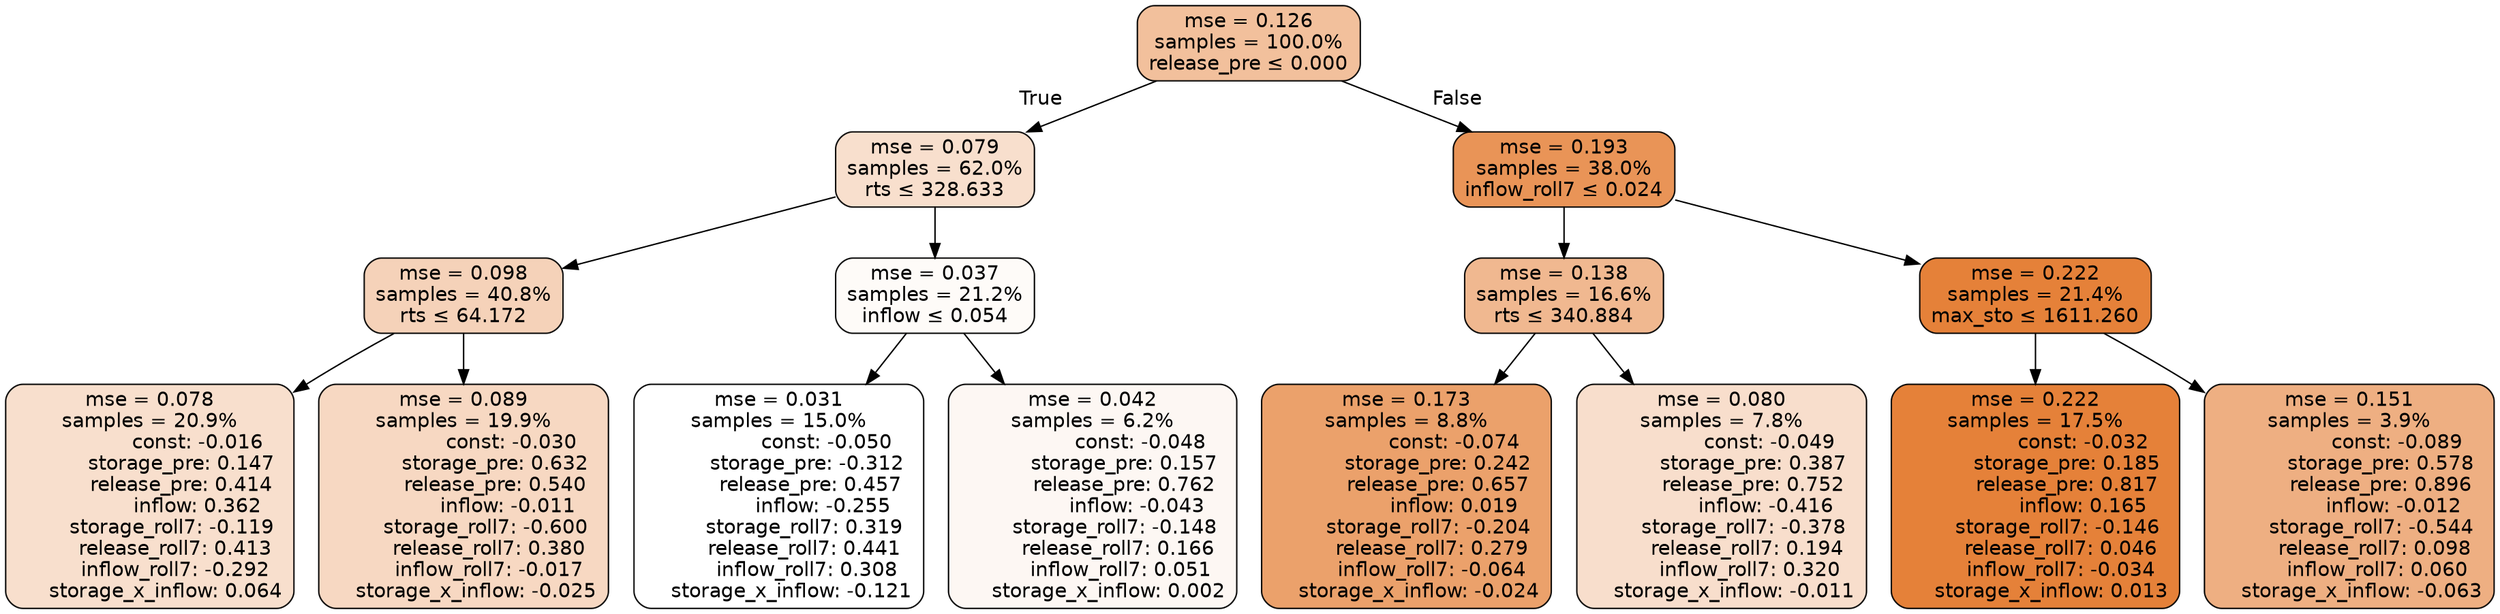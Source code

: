 digraph tree {
bgcolor="transparent"
node [shape=rectangle, style="filled, rounded", color="black", fontname=helvetica] ;
edge [fontname=helvetica] ;
	"0" [label="mse = 0.126
samples = 100.0%
release_pre &le; 0.000", fillcolor="#f2c09c"]
	"1" [label="mse = 0.079
samples = 62.0%
rts &le; 328.633", fillcolor="#f8dfcd"]
	"2" [label="mse = 0.098
samples = 40.8%
rts &le; 64.172", fillcolor="#f5d2b9"]
	"3" [label="mse = 0.078
samples = 20.9%
               const: -0.016
          storage_pre: 0.147
          release_pre: 0.414
               inflow: 0.362
       storage_roll7: -0.119
        release_roll7: 0.413
        inflow_roll7: -0.292
     storage_x_inflow: 0.064", fillcolor="#f8dfcd"]
	"4" [label="mse = 0.089
samples = 19.9%
               const: -0.030
          storage_pre: 0.632
          release_pre: 0.540
              inflow: -0.011
       storage_roll7: -0.600
        release_roll7: 0.380
        inflow_roll7: -0.017
    storage_x_inflow: -0.025", fillcolor="#f7d8c2"]
	"5" [label="mse = 0.037
samples = 21.2%
inflow &le; 0.054", fillcolor="#fefbf8"]
	"6" [label="mse = 0.031
samples = 15.0%
               const: -0.050
         storage_pre: -0.312
          release_pre: 0.457
              inflow: -0.255
        storage_roll7: 0.319
        release_roll7: 0.441
         inflow_roll7: 0.308
    storage_x_inflow: -0.121", fillcolor="#ffffff"]
	"7" [label="mse = 0.042
samples = 6.2%
               const: -0.048
          storage_pre: 0.157
          release_pre: 0.762
              inflow: -0.043
       storage_roll7: -0.148
        release_roll7: 0.166
         inflow_roll7: 0.051
     storage_x_inflow: 0.002", fillcolor="#fdf7f3"]
	"8" [label="mse = 0.193
samples = 38.0%
inflow_roll7 &le; 0.024", fillcolor="#e99457"]
	"9" [label="mse = 0.138
samples = 16.6%
rts &le; 340.884", fillcolor="#f0b890"]
	"10" [label="mse = 0.173
samples = 8.8%
               const: -0.074
          storage_pre: 0.242
          release_pre: 0.657
               inflow: 0.019
       storage_roll7: -0.204
        release_roll7: 0.279
        inflow_roll7: -0.064
    storage_x_inflow: -0.024", fillcolor="#eba16b"]
	"11" [label="mse = 0.080
samples = 7.8%
               const: -0.049
          storage_pre: 0.387
          release_pre: 0.752
              inflow: -0.416
       storage_roll7: -0.378
        release_roll7: 0.194
         inflow_roll7: 0.320
    storage_x_inflow: -0.011", fillcolor="#f8decc"]
	"12" [label="mse = 0.222
samples = 21.4%
max_sto &le; 1611.260", fillcolor="#e58139"]
	"13" [label="mse = 0.222
samples = 17.5%
               const: -0.032
          storage_pre: 0.185
          release_pre: 0.817
               inflow: 0.165
       storage_roll7: -0.146
        release_roll7: 0.046
        inflow_roll7: -0.034
     storage_x_inflow: 0.013", fillcolor="#e58139"]
	"14" [label="mse = 0.151
samples = 3.9%
               const: -0.089
          storage_pre: 0.578
          release_pre: 0.896
              inflow: -0.012
       storage_roll7: -0.544
        release_roll7: 0.098
         inflow_roll7: 0.060
    storage_x_inflow: -0.063", fillcolor="#eeaf82"]

	"0" -> "1" [labeldistance=2.5, labelangle=45, headlabel="True"]
	"1" -> "2"
	"2" -> "3"
	"2" -> "4"
	"1" -> "5"
	"5" -> "6"
	"5" -> "7"
	"0" -> "8" [labeldistance=2.5, labelangle=-45, headlabel="False"]
	"8" -> "9"
	"9" -> "10"
	"9" -> "11"
	"8" -> "12"
	"12" -> "13"
	"12" -> "14"
}